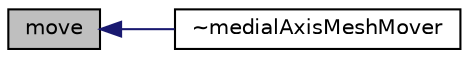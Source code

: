 digraph "move"
{
  bgcolor="transparent";
  edge [fontname="Helvetica",fontsize="10",labelfontname="Helvetica",labelfontsize="10"];
  node [fontname="Helvetica",fontsize="10",shape=record];
  rankdir="LR";
  Node668 [label="move",height=0.2,width=0.4,color="black", fillcolor="grey75", style="filled", fontcolor="black"];
  Node668 -> Node669 [dir="back",color="midnightblue",fontsize="10",style="solid",fontname="Helvetica"];
  Node669 [label="~medialAxisMeshMover",height=0.2,width=0.4,color="black",URL="$a25849.html#a03eb6ed57214533ca9c7282a850b1ea3"];
}
